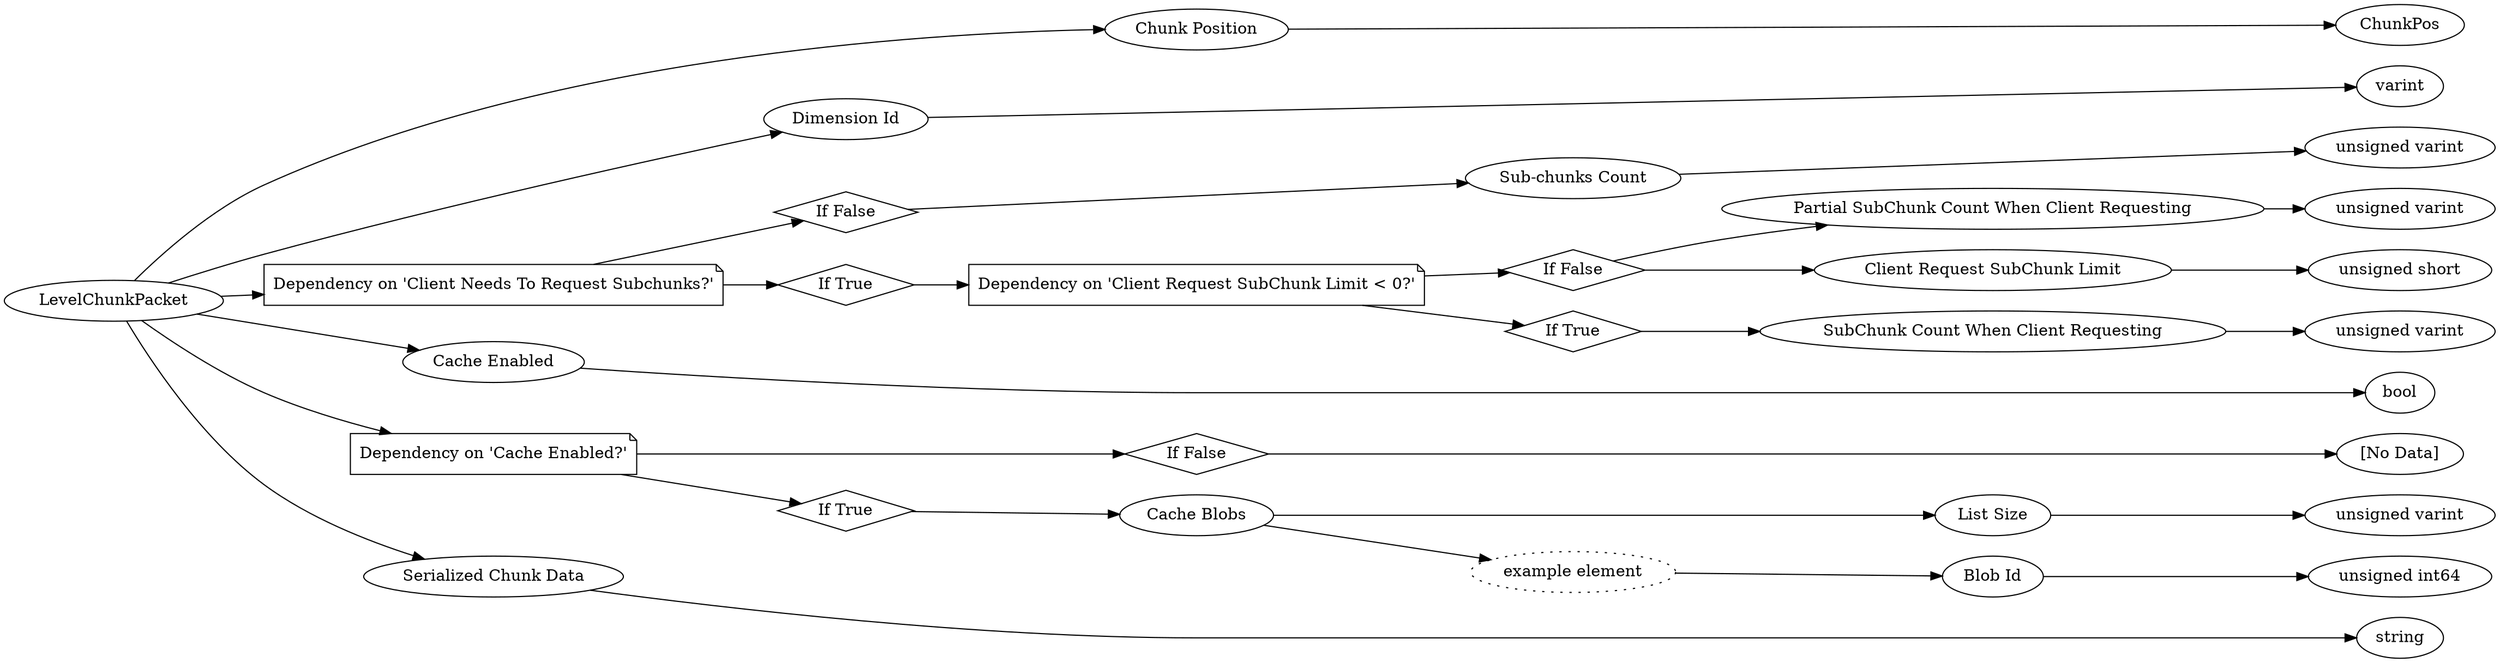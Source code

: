 digraph "LevelChunkPacket" {
rankdir = LR
0
0 -> 1
1 -> 7
0 -> 8
8 -> 9
0 -> 10
10 -> 11
11 -> 12
12 -> 13
10 -> 14
14 -> 15
15 -> 16
16 -> 17
17 -> 18
16 -> 19
19 -> 20
15 -> 21
21 -> 22
22 -> 23
0 -> 24
24 -> 25
0 -> 26
26 -> 27
27 -> 28
26 -> 29
29 -> 30
30 -> 31
31 -> 32
30 -> 33
33 -> 34
34 -> 35
0 -> 36
36 -> 37

0 [label="LevelChunkPacket",comment="name: \"LevelChunkPacket\", typeName: \"\", id: 0, branchId: 58, recurseId: -1, attributes: 0, notes: \"\""];
1 [label="Chunk Position",comment="name: \"Chunk Position\", typeName: \"ChunkPos\", id: 1, branchId: 0, recurseId: -1, attributes: 256, notes: \"\""];
7 [label="ChunkPos",comment="name: \"ChunkPos\", typeName: \"\", id: 7, branchId: 0, recurseId: -1, attributes: 512, notes: \"\""];
8 [label="Dimension Id",comment="name: \"Dimension Id\", typeName: \"\", id: 8, branchId: 0, recurseId: -1, attributes: 0, notes: \"\""];
9 [label="varint",comment="name: \"varint\", typeName: \"\", id: 9, branchId: 0, recurseId: -1, attributes: 512, notes: \"\""];
10 [label="Dependency on 'Client Needs To Request Subchunks?'",shape=note,comment="name: \"Dependency on 'Client Needs To Request Subchunks?'\", typeName: \"\", id: 10, branchId: 0, recurseId: -1, attributes: 2, notes: \"\""];
11 [label="If False",shape=diamond,comment="name: \"If False\", typeName: \"\", id: 11, branchId: 0, recurseId: -1, attributes: 4, notes: \"\""];
12 [label="Sub-chunks Count",comment="name: \"Sub-chunks Count\", typeName: \"\", id: 12, branchId: 0, recurseId: -1, attributes: 0, notes: \"\""];
13 [label="unsigned varint",comment="name: \"unsigned varint\", typeName: \"\", id: 13, branchId: 0, recurseId: -1, attributes: 512, notes: \"\""];
14 [label="If True",shape=diamond,comment="name: \"If True\", typeName: \"\", id: 14, branchId: 1, recurseId: -1, attributes: 4, notes: \"\""];
15 [label="Dependency on 'Client Request SubChunk Limit < 0?'",shape=note,comment="name: \"Dependency on 'Client Request SubChunk Limit < 0?'\", typeName: \"\", id: 15, branchId: 0, recurseId: -1, attributes: 2, notes: \"\""];
16 [label="If False",shape=diamond,comment="name: \"If False\", typeName: \"\", id: 16, branchId: 0, recurseId: -1, attributes: 4, notes: \"\""];
17 [label="Partial SubChunk Count When Client Requesting",comment="name: \"Partial SubChunk Count When Client Requesting\", typeName: \"\", id: 17, branchId: 0, recurseId: -1, attributes: 0, notes: \"Currently max unsigned 32-bit int\""];
18 [label="unsigned varint",comment="name: \"unsigned varint\", typeName: \"\", id: 18, branchId: 0, recurseId: -1, attributes: 512, notes: \"\""];
19 [label="Client Request SubChunk Limit",comment="name: \"Client Request SubChunk Limit\", typeName: \"\", id: 19, branchId: 0, recurseId: -1, attributes: 0, notes: \"\""];
20 [label="unsigned short",comment="name: \"unsigned short\", typeName: \"\", id: 20, branchId: 0, recurseId: -1, attributes: 512, notes: \"\""];
21 [label="If True",shape=diamond,comment="name: \"If True\", typeName: \"\", id: 21, branchId: 1, recurseId: -1, attributes: 4, notes: \"\""];
22 [label="SubChunk Count When Client Requesting",comment="name: \"SubChunk Count When Client Requesting\", typeName: \"\", id: 22, branchId: 0, recurseId: -1, attributes: 0, notes: \"Currently max unsigned 32-bit int\""];
23 [label="unsigned varint",comment="name: \"unsigned varint\", typeName: \"\", id: 23, branchId: 0, recurseId: -1, attributes: 512, notes: \"\""];
24 [label="Cache Enabled",comment="name: \"Cache Enabled\", typeName: \"\", id: 24, branchId: 0, recurseId: -1, attributes: 0, notes: \"Lets the server turn off the cache for this chunk even if the Client signaled it supports it.\""];
25 [label="bool",comment="name: \"bool\", typeName: \"\", id: 25, branchId: 0, recurseId: -1, attributes: 512, notes: \"\""];
26 [label="Dependency on 'Cache Enabled?'",shape=note,comment="name: \"Dependency on 'Cache Enabled?'\", typeName: \"\", id: 26, branchId: 0, recurseId: -1, attributes: 2, notes: \"\""];
27 [label="If False",shape=diamond,comment="name: \"If False\", typeName: \"\", id: 27, branchId: 0, recurseId: -1, attributes: 4, notes: \"\""];
28 [label="[No Data]",comment="name: \"[No Data]\", typeName: \"\", id: 28, branchId: 0, recurseId: -1, attributes: 512, notes: \"\""];
29 [label="If True",shape=diamond,comment="name: \"If True\", typeName: \"\", id: 29, branchId: 1, recurseId: -1, attributes: 4, notes: \"\""];
30 [label="Cache Blobs",comment="name: \"Cache Blobs\", typeName: \"\", id: 30, branchId: 0, recurseId: -1, attributes: 8, notes: \"\""];
31 [label="List Size",comment="name: \"List Size\", typeName: \"\", id: 31, branchId: 0, recurseId: -1, attributes: 0, notes: \"\""];
32 [label="unsigned varint",comment="name: \"unsigned varint\", typeName: \"\", id: 32, branchId: 0, recurseId: -1, attributes: 512, notes: \"\""];
33 [label="example element",style=dotted,comment="name: \"example element\", typeName: \"\", id: 33, branchId: 0, recurseId: -1, attributes: 16, notes: \"\""];
34 [label="Blob Id",comment="name: \"Blob Id\", typeName: \"\", id: 34, branchId: 0, recurseId: -1, attributes: 0, notes: \"See ClientCacheProtocol.md, included with the documentation for 1.12.0.2\""];
35 [label="unsigned int64",comment="name: \"unsigned int64\", typeName: \"\", id: 35, branchId: 0, recurseId: -1, attributes: 512, notes: \"\""];
36 [label="Serialized Chunk Data",comment="name: \"Serialized Chunk Data\", typeName: \"\", id: 36, branchId: 0, recurseId: -1, attributes: 0, notes: \"See https://gist.github.com/Tomcc/a96af509e275b1af483b25c543cfbf37\""];
37 [label="string",comment="name: \"string\", typeName: \"\", id: 37, branchId: 0, recurseId: -1, attributes: 512, notes: \"\""];
{ rank = max;7;9;13;18;20;23;25;28;32;35;37}

}
